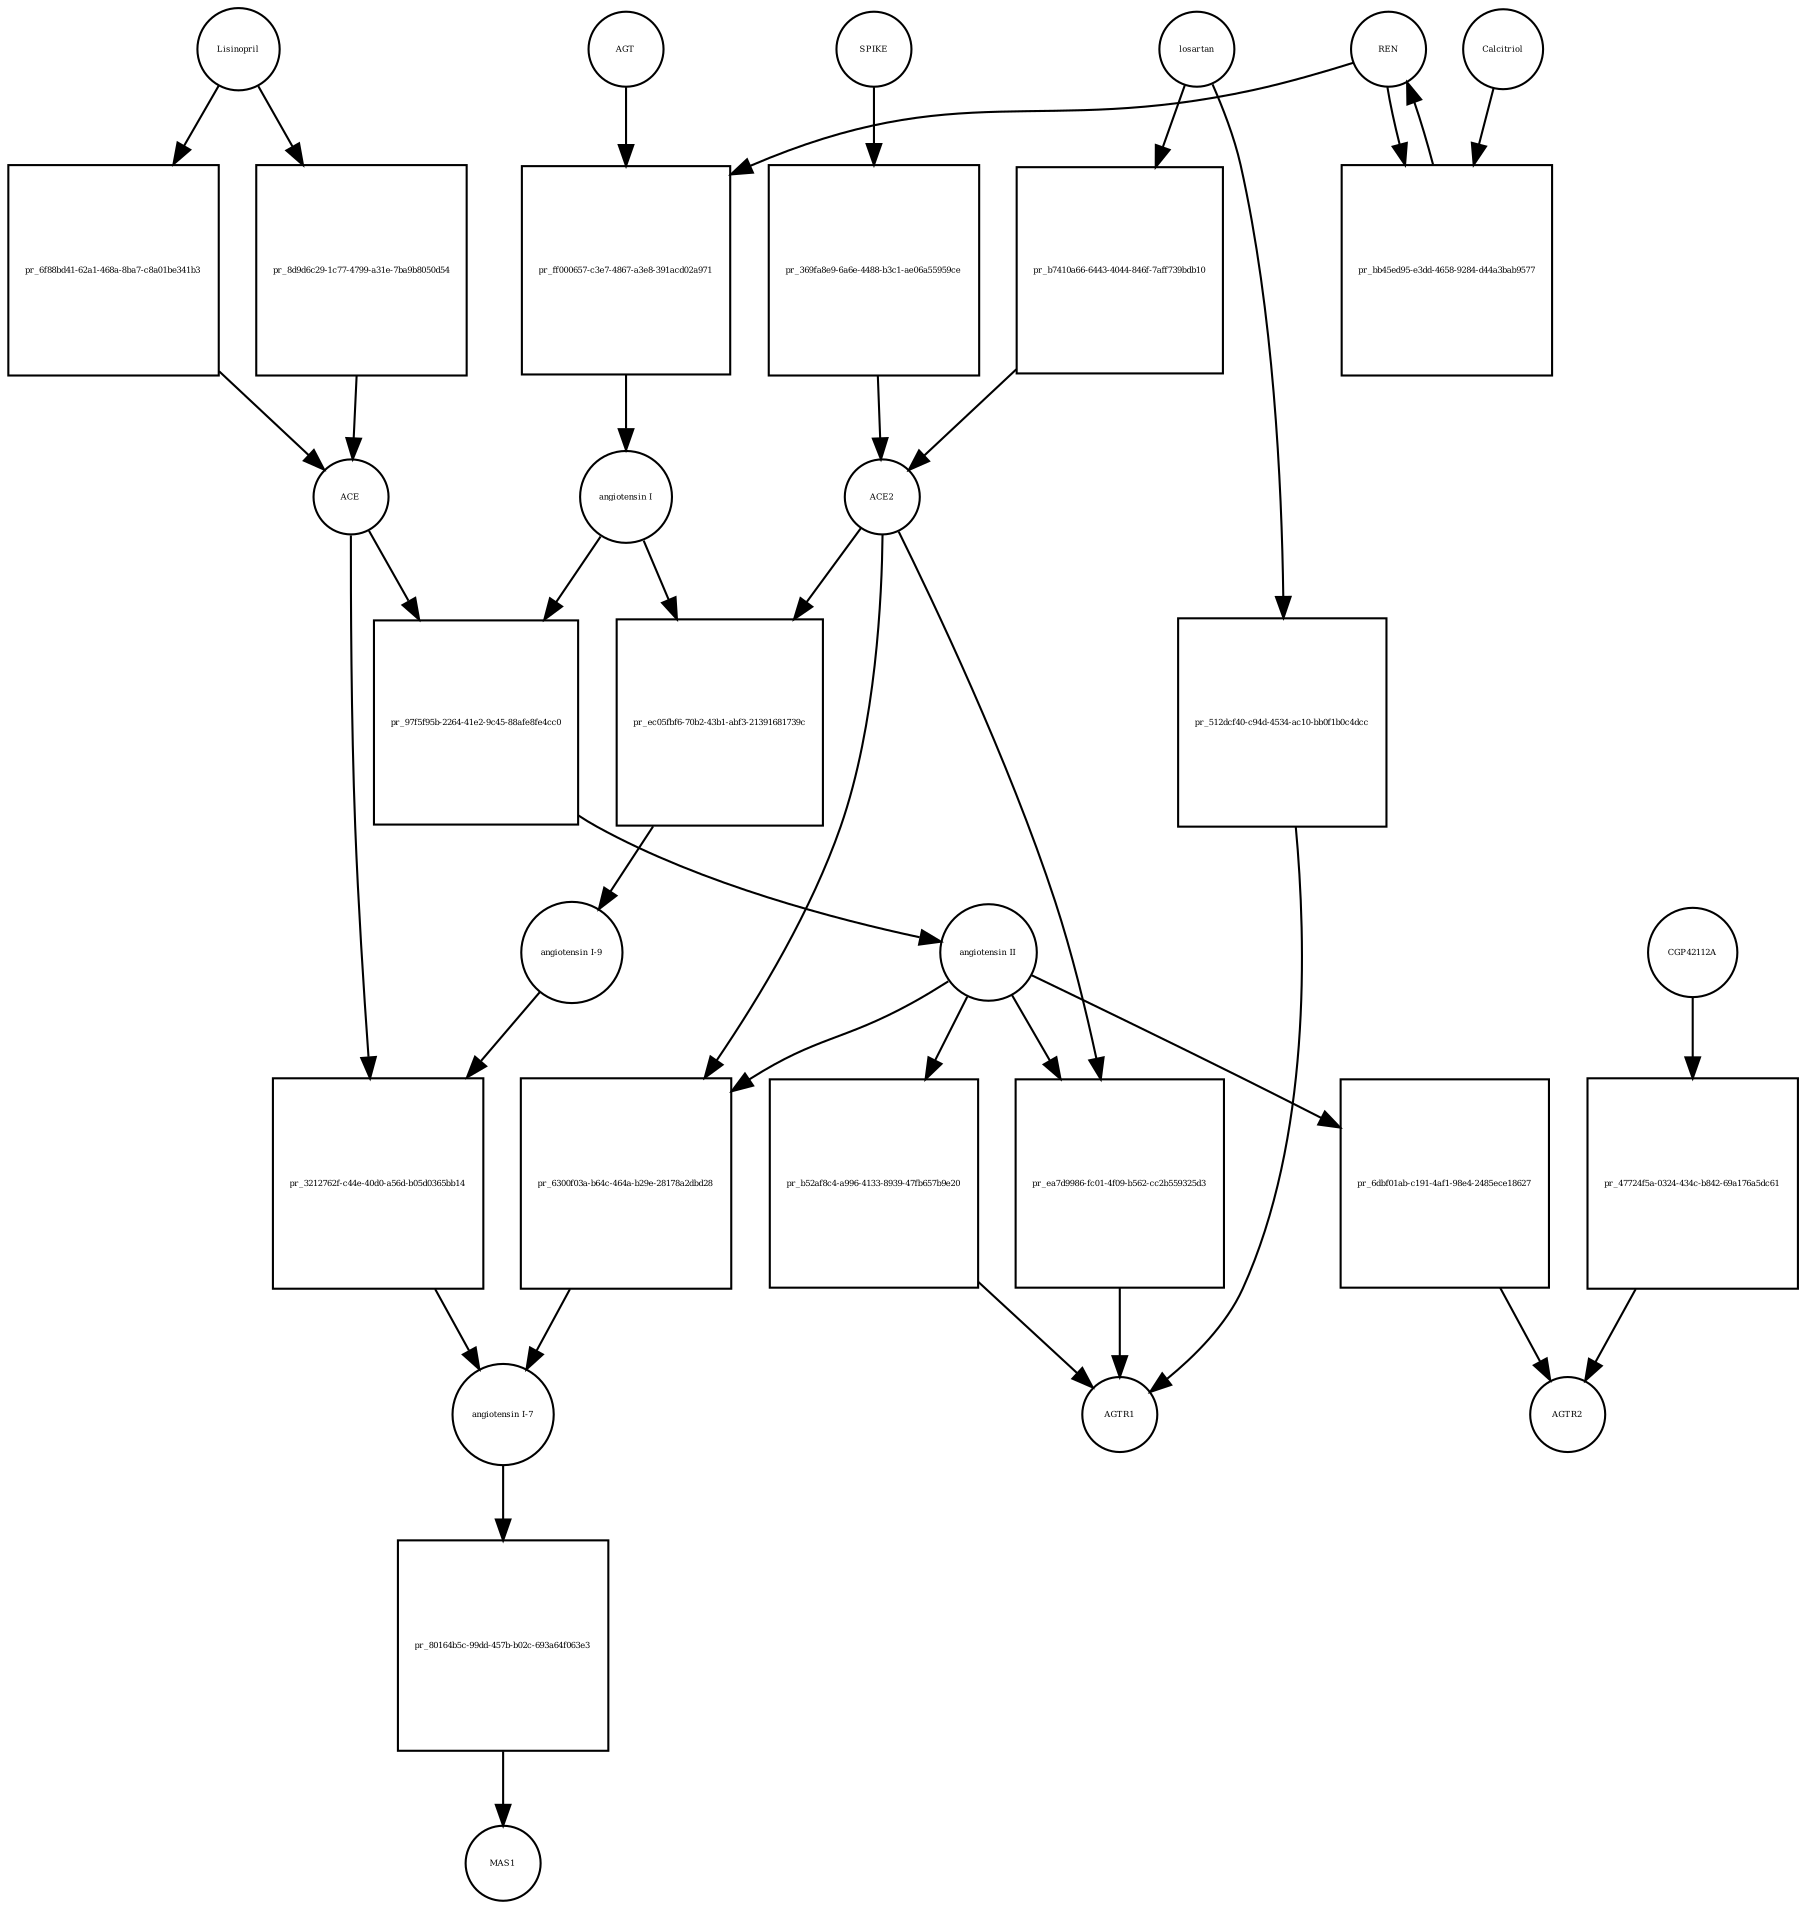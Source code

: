 strict digraph  {
AGT [annotation="", bipartite=0, cls=macromolecule, fontsize=4, label=AGT, shape=circle];
"pr_ff000657-c3e7-4867-a3e8-391acd02a971" [annotation="", bipartite=1, cls=process, fontsize=4, label="pr_ff000657-c3e7-4867-a3e8-391acd02a971", shape=square];
"angiotensin I" [annotation="", bipartite=0, cls="simple chemical", fontsize=4, label="angiotensin I", shape=circle];
REN [annotation="", bipartite=0, cls=macromolecule, fontsize=4, label=REN, shape=circle];
"pr_97f5f95b-2264-41e2-9c45-88afe8fe4cc0" [annotation="", bipartite=1, cls=process, fontsize=4, label="pr_97f5f95b-2264-41e2-9c45-88afe8fe4cc0", shape=square];
"angiotensin II" [annotation="", bipartite=0, cls="simple chemical", fontsize=4, label="angiotensin II", shape=circle];
ACE [annotation="", bipartite=0, cls=macromolecule, fontsize=4, label=ACE, shape=circle];
"pr_ec05fbf6-70b2-43b1-abf3-21391681739c" [annotation="", bipartite=1, cls=process, fontsize=4, label="pr_ec05fbf6-70b2-43b1-abf3-21391681739c", shape=square];
"angiotensin I-9" [annotation="", bipartite=0, cls="simple chemical", fontsize=4, label="angiotensin I-9", shape=circle];
ACE2 [annotation="", bipartite=0, cls=macromolecule, fontsize=4, label=ACE2, shape=circle];
"pr_3212762f-c44e-40d0-a56d-b05d0365bb14" [annotation="", bipartite=1, cls=process, fontsize=4, label="pr_3212762f-c44e-40d0-a56d-b05d0365bb14", shape=square];
"angiotensin I-7" [annotation="", bipartite=0, cls="simple chemical", fontsize=4, label="angiotensin I-7", shape=circle];
"pr_6300f03a-b64c-464a-b29e-28178a2dbd28" [annotation="", bipartite=1, cls=process, fontsize=4, label="pr_6300f03a-b64c-464a-b29e-28178a2dbd28", shape=square];
SPIKE [annotation="", bipartite=0, cls=macromolecule, fontsize=4, label=SPIKE, shape=circle];
"pr_369fa8e9-6a6e-4488-b3c1-ae06a55959ce" [annotation="", bipartite=1, cls=process, fontsize=4, label="pr_369fa8e9-6a6e-4488-b3c1-ae06a55959ce", shape=square];
Lisinopril [annotation="", bipartite=0, cls="simple chemical", fontsize=4, label=Lisinopril, shape=circle];
"pr_6f88bd41-62a1-468a-8ba7-c8a01be341b3" [annotation="", bipartite=1, cls=process, fontsize=4, label="pr_6f88bd41-62a1-468a-8ba7-c8a01be341b3", shape=square];
"pr_b52af8c4-a996-4133-8939-47fb657b9e20" [annotation="", bipartite=1, cls=process, fontsize=4, label="pr_b52af8c4-a996-4133-8939-47fb657b9e20", shape=square];
AGTR1 [annotation="", bipartite=0, cls=macromolecule, fontsize=4, label=AGTR1, shape=circle];
"pr_6dbf01ab-c191-4af1-98e4-2485ece18627" [annotation="", bipartite=1, cls=process, fontsize=4, label="pr_6dbf01ab-c191-4af1-98e4-2485ece18627", shape=square];
AGTR2 [annotation="", bipartite=0, cls=macromolecule, fontsize=4, label=AGTR2, shape=circle];
"pr_80164b5c-99dd-457b-b02c-693a64f063e3" [annotation="", bipartite=1, cls=process, fontsize=4, label="pr_80164b5c-99dd-457b-b02c-693a64f063e3", shape=square];
MAS1 [annotation="", bipartite=0, cls=macromolecule, fontsize=4, label=MAS1, shape=circle];
losartan [annotation="", bipartite=0, cls="simple chemical", fontsize=4, label=losartan, shape=circle];
"pr_512dcf40-c94d-4534-ac10-bb0f1b0c4dcc" [annotation="", bipartite=1, cls=process, fontsize=4, label="pr_512dcf40-c94d-4534-ac10-bb0f1b0c4dcc", shape=square];
"pr_bb45ed95-e3dd-4658-9284-d44a3bab9577" [annotation="", bipartite=1, cls=process, fontsize=4, label="pr_bb45ed95-e3dd-4658-9284-d44a3bab9577", shape=square];
Calcitriol [annotation="", bipartite=0, cls="simple chemical", fontsize=4, label=Calcitriol, shape=circle];
"pr_8d9d6c29-1c77-4799-a31e-7ba9b8050d54" [annotation="", bipartite=1, cls=process, fontsize=4, label="pr_8d9d6c29-1c77-4799-a31e-7ba9b8050d54", shape=square];
"pr_ea7d9986-fc01-4f09-b562-cc2b559325d3" [annotation="", bipartite=1, cls=process, fontsize=4, label="pr_ea7d9986-fc01-4f09-b562-cc2b559325d3", shape=square];
CGP42112A [annotation="", bipartite=0, cls="simple chemical", fontsize=4, label=CGP42112A, shape=circle];
"pr_47724f5a-0324-434c-b842-69a176a5dc61" [annotation="", bipartite=1, cls=process, fontsize=4, label="pr_47724f5a-0324-434c-b842-69a176a5dc61", shape=square];
"pr_b7410a66-6443-4044-846f-7aff739bdb10" [annotation="", bipartite=1, cls=process, fontsize=4, label="pr_b7410a66-6443-4044-846f-7aff739bdb10", shape=square];
AGT -> "pr_ff000657-c3e7-4867-a3e8-391acd02a971"  [annotation="", interaction_type=consumption];
"pr_ff000657-c3e7-4867-a3e8-391acd02a971" -> "angiotensin I"  [annotation="", interaction_type=production];
"angiotensin I" -> "pr_97f5f95b-2264-41e2-9c45-88afe8fe4cc0"  [annotation="", interaction_type=consumption];
"angiotensin I" -> "pr_ec05fbf6-70b2-43b1-abf3-21391681739c"  [annotation="", interaction_type=consumption];
REN -> "pr_ff000657-c3e7-4867-a3e8-391acd02a971"  [annotation="", interaction_type=catalysis];
REN -> "pr_bb45ed95-e3dd-4658-9284-d44a3bab9577"  [annotation="", interaction_type=consumption];
"pr_97f5f95b-2264-41e2-9c45-88afe8fe4cc0" -> "angiotensin II"  [annotation="", interaction_type=production];
"angiotensin II" -> "pr_6300f03a-b64c-464a-b29e-28178a2dbd28"  [annotation="", interaction_type=consumption];
"angiotensin II" -> "pr_b52af8c4-a996-4133-8939-47fb657b9e20"  [annotation="", interaction_type=consumption];
"angiotensin II" -> "pr_6dbf01ab-c191-4af1-98e4-2485ece18627"  [annotation="", interaction_type=consumption];
"angiotensin II" -> "pr_ea7d9986-fc01-4f09-b562-cc2b559325d3"  [annotation="", interaction_type=modulation];
ACE -> "pr_97f5f95b-2264-41e2-9c45-88afe8fe4cc0"  [annotation="", interaction_type=catalysis];
ACE -> "pr_3212762f-c44e-40d0-a56d-b05d0365bb14"  [annotation="", interaction_type=catalysis];
"pr_ec05fbf6-70b2-43b1-abf3-21391681739c" -> "angiotensin I-9"  [annotation="", interaction_type=production];
"angiotensin I-9" -> "pr_3212762f-c44e-40d0-a56d-b05d0365bb14"  [annotation="", interaction_type=consumption];
ACE2 -> "pr_ec05fbf6-70b2-43b1-abf3-21391681739c"  [annotation="", interaction_type=catalysis];
ACE2 -> "pr_6300f03a-b64c-464a-b29e-28178a2dbd28"  [annotation="", interaction_type=catalysis];
ACE2 -> "pr_ea7d9986-fc01-4f09-b562-cc2b559325d3"  [annotation="", interaction_type=consumption];
"pr_3212762f-c44e-40d0-a56d-b05d0365bb14" -> "angiotensin I-7"  [annotation="", interaction_type=production];
"angiotensin I-7" -> "pr_80164b5c-99dd-457b-b02c-693a64f063e3"  [annotation="", interaction_type=consumption];
"pr_6300f03a-b64c-464a-b29e-28178a2dbd28" -> "angiotensin I-7"  [annotation="", interaction_type=production];
SPIKE -> "pr_369fa8e9-6a6e-4488-b3c1-ae06a55959ce"  [annotation="", interaction_type=consumption];
"pr_369fa8e9-6a6e-4488-b3c1-ae06a55959ce" -> ACE2  [annotation="", interaction_type=production];
Lisinopril -> "pr_6f88bd41-62a1-468a-8ba7-c8a01be341b3"  [annotation="", interaction_type=consumption];
Lisinopril -> "pr_8d9d6c29-1c77-4799-a31e-7ba9b8050d54"  [annotation="", interaction_type=consumption];
"pr_6f88bd41-62a1-468a-8ba7-c8a01be341b3" -> ACE  [annotation="", interaction_type=production];
"pr_b52af8c4-a996-4133-8939-47fb657b9e20" -> AGTR1  [annotation="", interaction_type=production];
"pr_6dbf01ab-c191-4af1-98e4-2485ece18627" -> AGTR2  [annotation="", interaction_type=production];
"pr_80164b5c-99dd-457b-b02c-693a64f063e3" -> MAS1  [annotation="", interaction_type=production];
losartan -> "pr_512dcf40-c94d-4534-ac10-bb0f1b0c4dcc"  [annotation="", interaction_type=consumption];
losartan -> "pr_b7410a66-6443-4044-846f-7aff739bdb10"  [annotation="", interaction_type=consumption];
"pr_512dcf40-c94d-4534-ac10-bb0f1b0c4dcc" -> AGTR1  [annotation="", interaction_type=production];
"pr_bb45ed95-e3dd-4658-9284-d44a3bab9577" -> REN  [annotation="", interaction_type=production];
Calcitriol -> "pr_bb45ed95-e3dd-4658-9284-d44a3bab9577"  [annotation="", interaction_type=inhibition];
"pr_8d9d6c29-1c77-4799-a31e-7ba9b8050d54" -> ACE  [annotation="", interaction_type=production];
"pr_ea7d9986-fc01-4f09-b562-cc2b559325d3" -> AGTR1  [annotation="", interaction_type=production];
CGP42112A -> "pr_47724f5a-0324-434c-b842-69a176a5dc61"  [annotation="", interaction_type=consumption];
"pr_47724f5a-0324-434c-b842-69a176a5dc61" -> AGTR2  [annotation="", interaction_type=production];
"pr_b7410a66-6443-4044-846f-7aff739bdb10" -> ACE2  [annotation="", interaction_type=production];
}
